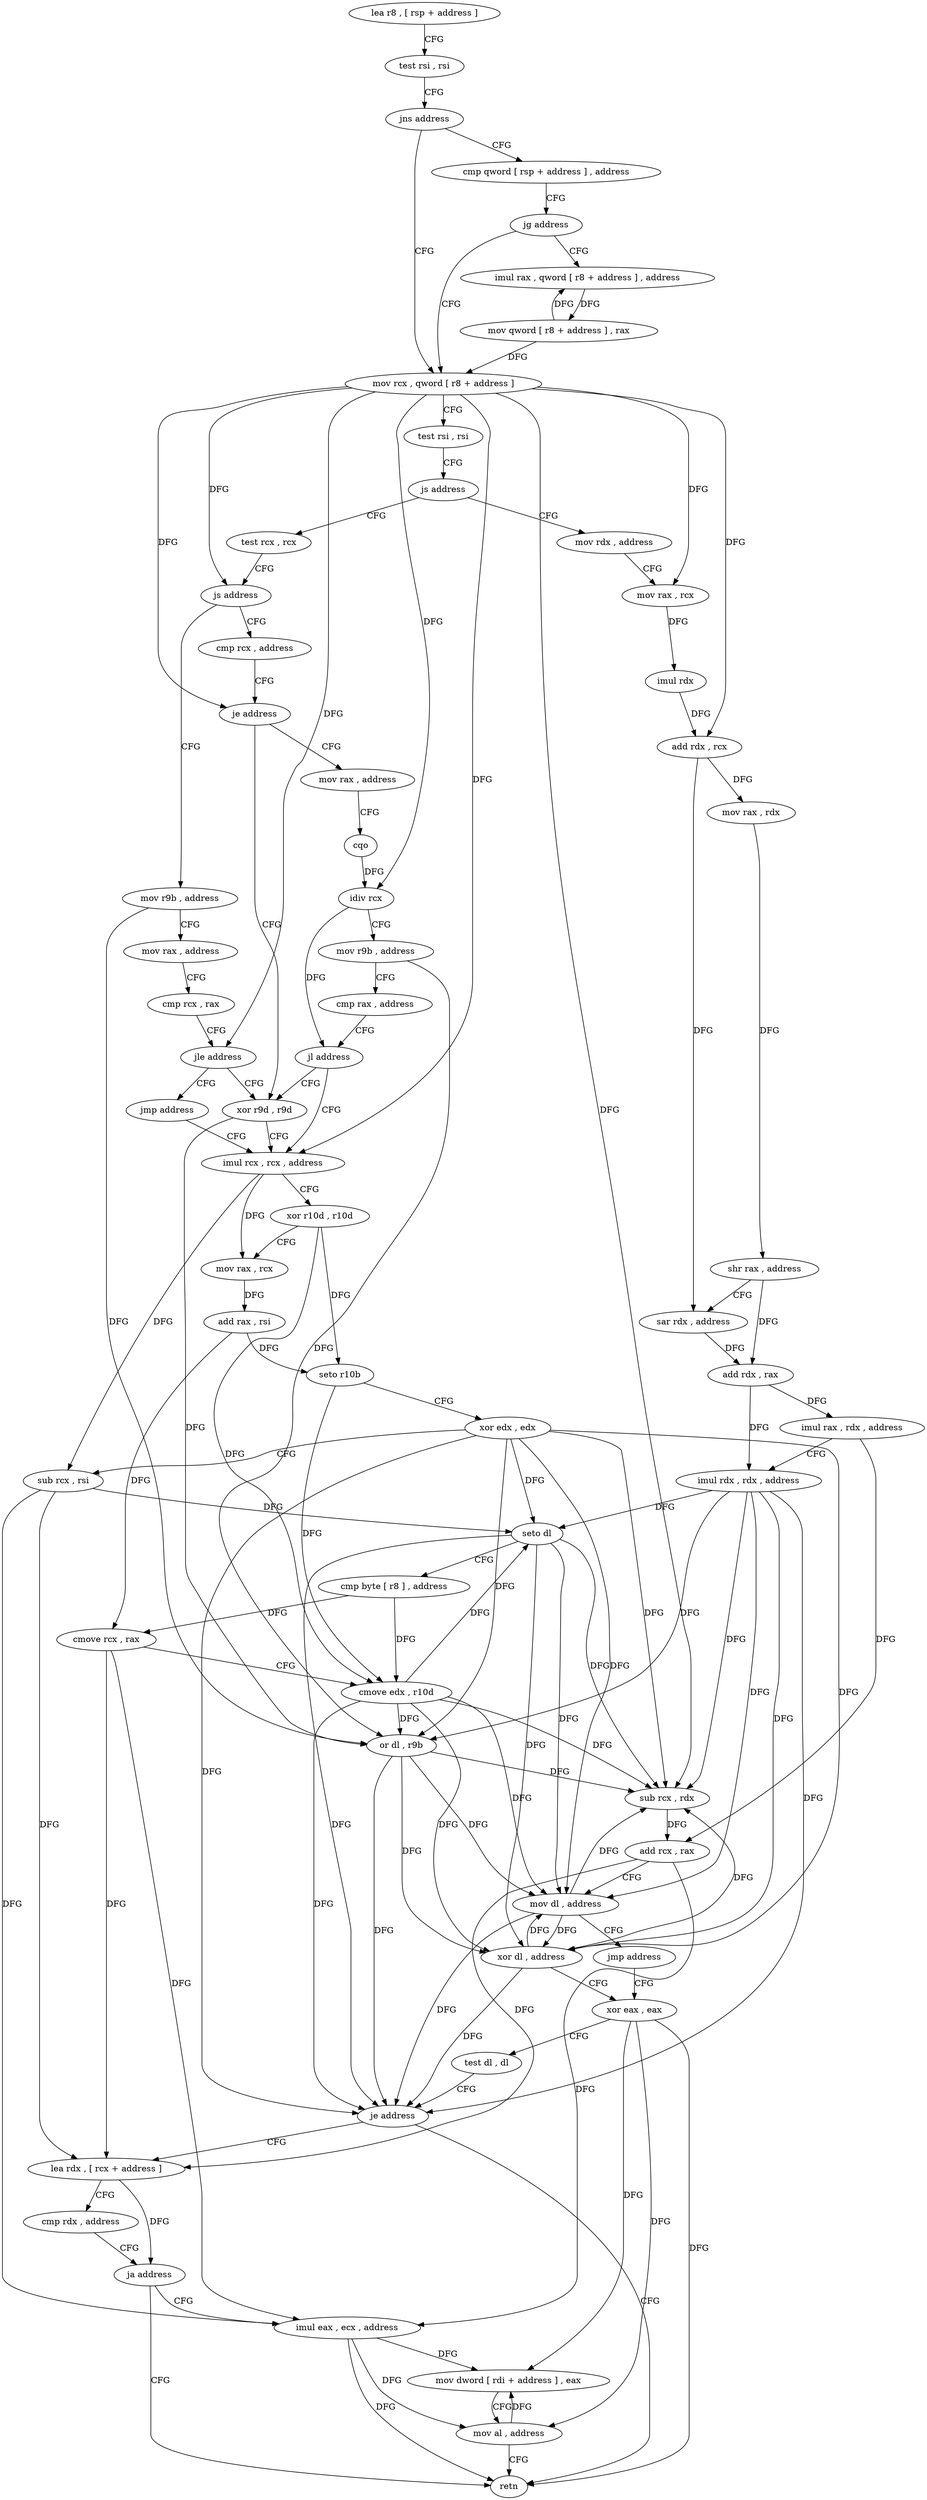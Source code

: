 digraph "func" {
"4289632" [label = "lea r8 , [ rsp + address ]" ]
"4289637" [label = "test rsi , rsi" ]
"4289640" [label = "jns address" ]
"4289659" [label = "mov rcx , qword [ r8 + address ]" ]
"4289642" [label = "cmp qword [ rsp + address ] , address" ]
"4289663" [label = "test rsi , rsi" ]
"4289666" [label = "js address" ]
"4289693" [label = "mov rdx , address" ]
"4289668" [label = "test rcx , rcx" ]
"4289648" [label = "jg address" ]
"4289650" [label = "imul rax , qword [ r8 + address ] , address" ]
"4289703" [label = "mov rax , rcx" ]
"4289706" [label = "imul rdx" ]
"4289709" [label = "add rdx , rcx" ]
"4289712" [label = "mov rax , rdx" ]
"4289715" [label = "shr rax , address" ]
"4289719" [label = "sar rdx , address" ]
"4289723" [label = "add rdx , rax" ]
"4289726" [label = "imul rax , rdx , address" ]
"4289730" [label = "imul rdx , rdx , address" ]
"4289734" [label = "sub rcx , rdx" ]
"4289737" [label = "add rcx , rax" ]
"4289740" [label = "mov dl , address" ]
"4289742" [label = "jmp address" ]
"4289820" [label = "xor eax , eax" ]
"4289671" [label = "js address" ]
"4289744" [label = "cmp rcx , address" ]
"4289673" [label = "mov r9b , address" ]
"4289655" [label = "mov qword [ r8 + address ] , rax" ]
"4289822" [label = "test dl , dl" ]
"4289824" [label = "je address" ]
"4289850" [label = "retn" ]
"4289826" [label = "lea rdx , [ rcx + address ]" ]
"4289748" [label = "je address" ]
"4289774" [label = "xor r9d , r9d" ]
"4289750" [label = "mov rax , address" ]
"4289676" [label = "mov rax , address" ]
"4289686" [label = "cmp rcx , rax" ]
"4289689" [label = "jle address" ]
"4289691" [label = "jmp address" ]
"4289833" [label = "cmp rdx , address" ]
"4289840" [label = "ja address" ]
"4289842" [label = "imul eax , ecx , address" ]
"4289777" [label = "imul rcx , rcx , address" ]
"4289760" [label = "cqo" ]
"4289762" [label = "idiv rcx" ]
"4289765" [label = "mov r9b , address" ]
"4289768" [label = "cmp rax , address" ]
"4289772" [label = "jl address" ]
"4289845" [label = "mov dword [ rdi + address ] , eax" ]
"4289848" [label = "mov al , address" ]
"4289781" [label = "xor r10d , r10d" ]
"4289784" [label = "mov rax , rcx" ]
"4289787" [label = "add rax , rsi" ]
"4289790" [label = "seto r10b" ]
"4289794" [label = "xor edx , edx" ]
"4289796" [label = "sub rcx , rsi" ]
"4289799" [label = "seto dl" ]
"4289802" [label = "cmp byte [ r8 ] , address" ]
"4289806" [label = "cmove rcx , rax" ]
"4289810" [label = "cmove edx , r10d" ]
"4289814" [label = "or dl , r9b" ]
"4289817" [label = "xor dl , address" ]
"4289632" -> "4289637" [ label = "CFG" ]
"4289637" -> "4289640" [ label = "CFG" ]
"4289640" -> "4289659" [ label = "CFG" ]
"4289640" -> "4289642" [ label = "CFG" ]
"4289659" -> "4289663" [ label = "CFG" ]
"4289659" -> "4289703" [ label = "DFG" ]
"4289659" -> "4289709" [ label = "DFG" ]
"4289659" -> "4289734" [ label = "DFG" ]
"4289659" -> "4289671" [ label = "DFG" ]
"4289659" -> "4289748" [ label = "DFG" ]
"4289659" -> "4289689" [ label = "DFG" ]
"4289659" -> "4289762" [ label = "DFG" ]
"4289659" -> "4289777" [ label = "DFG" ]
"4289642" -> "4289648" [ label = "CFG" ]
"4289663" -> "4289666" [ label = "CFG" ]
"4289666" -> "4289693" [ label = "CFG" ]
"4289666" -> "4289668" [ label = "CFG" ]
"4289693" -> "4289703" [ label = "CFG" ]
"4289668" -> "4289671" [ label = "CFG" ]
"4289648" -> "4289659" [ label = "CFG" ]
"4289648" -> "4289650" [ label = "CFG" ]
"4289650" -> "4289655" [ label = "DFG" ]
"4289703" -> "4289706" [ label = "DFG" ]
"4289706" -> "4289709" [ label = "DFG" ]
"4289709" -> "4289712" [ label = "DFG" ]
"4289709" -> "4289719" [ label = "DFG" ]
"4289712" -> "4289715" [ label = "DFG" ]
"4289715" -> "4289719" [ label = "CFG" ]
"4289715" -> "4289723" [ label = "DFG" ]
"4289719" -> "4289723" [ label = "DFG" ]
"4289723" -> "4289726" [ label = "DFG" ]
"4289723" -> "4289730" [ label = "DFG" ]
"4289726" -> "4289730" [ label = "CFG" ]
"4289726" -> "4289737" [ label = "DFG" ]
"4289730" -> "4289734" [ label = "DFG" ]
"4289730" -> "4289740" [ label = "DFG" ]
"4289730" -> "4289824" [ label = "DFG" ]
"4289730" -> "4289799" [ label = "DFG" ]
"4289730" -> "4289814" [ label = "DFG" ]
"4289730" -> "4289817" [ label = "DFG" ]
"4289734" -> "4289737" [ label = "DFG" ]
"4289737" -> "4289740" [ label = "CFG" ]
"4289737" -> "4289826" [ label = "DFG" ]
"4289737" -> "4289842" [ label = "DFG" ]
"4289740" -> "4289742" [ label = "CFG" ]
"4289740" -> "4289734" [ label = "DFG" ]
"4289740" -> "4289824" [ label = "DFG" ]
"4289740" -> "4289817" [ label = "DFG" ]
"4289742" -> "4289820" [ label = "CFG" ]
"4289820" -> "4289822" [ label = "CFG" ]
"4289820" -> "4289850" [ label = "DFG" ]
"4289820" -> "4289845" [ label = "DFG" ]
"4289820" -> "4289848" [ label = "DFG" ]
"4289671" -> "4289744" [ label = "CFG" ]
"4289671" -> "4289673" [ label = "CFG" ]
"4289744" -> "4289748" [ label = "CFG" ]
"4289673" -> "4289676" [ label = "CFG" ]
"4289673" -> "4289814" [ label = "DFG" ]
"4289655" -> "4289659" [ label = "DFG" ]
"4289655" -> "4289650" [ label = "DFG" ]
"4289822" -> "4289824" [ label = "CFG" ]
"4289824" -> "4289850" [ label = "CFG" ]
"4289824" -> "4289826" [ label = "CFG" ]
"4289826" -> "4289833" [ label = "CFG" ]
"4289826" -> "4289840" [ label = "DFG" ]
"4289748" -> "4289774" [ label = "CFG" ]
"4289748" -> "4289750" [ label = "CFG" ]
"4289774" -> "4289777" [ label = "CFG" ]
"4289774" -> "4289814" [ label = "DFG" ]
"4289750" -> "4289760" [ label = "CFG" ]
"4289676" -> "4289686" [ label = "CFG" ]
"4289686" -> "4289689" [ label = "CFG" ]
"4289689" -> "4289774" [ label = "CFG" ]
"4289689" -> "4289691" [ label = "CFG" ]
"4289691" -> "4289777" [ label = "CFG" ]
"4289833" -> "4289840" [ label = "CFG" ]
"4289840" -> "4289850" [ label = "CFG" ]
"4289840" -> "4289842" [ label = "CFG" ]
"4289842" -> "4289845" [ label = "DFG" ]
"4289842" -> "4289850" [ label = "DFG" ]
"4289842" -> "4289848" [ label = "DFG" ]
"4289777" -> "4289781" [ label = "CFG" ]
"4289777" -> "4289784" [ label = "DFG" ]
"4289777" -> "4289796" [ label = "DFG" ]
"4289760" -> "4289762" [ label = "DFG" ]
"4289762" -> "4289765" [ label = "CFG" ]
"4289762" -> "4289772" [ label = "DFG" ]
"4289765" -> "4289768" [ label = "CFG" ]
"4289765" -> "4289814" [ label = "DFG" ]
"4289768" -> "4289772" [ label = "CFG" ]
"4289772" -> "4289777" [ label = "CFG" ]
"4289772" -> "4289774" [ label = "CFG" ]
"4289845" -> "4289848" [ label = "CFG" ]
"4289848" -> "4289850" [ label = "CFG" ]
"4289848" -> "4289845" [ label = "DFG" ]
"4289781" -> "4289784" [ label = "CFG" ]
"4289781" -> "4289790" [ label = "DFG" ]
"4289781" -> "4289810" [ label = "DFG" ]
"4289784" -> "4289787" [ label = "DFG" ]
"4289787" -> "4289790" [ label = "DFG" ]
"4289787" -> "4289806" [ label = "DFG" ]
"4289790" -> "4289794" [ label = "CFG" ]
"4289790" -> "4289810" [ label = "DFG" ]
"4289794" -> "4289796" [ label = "CFG" ]
"4289794" -> "4289734" [ label = "DFG" ]
"4289794" -> "4289740" [ label = "DFG" ]
"4289794" -> "4289824" [ label = "DFG" ]
"4289794" -> "4289799" [ label = "DFG" ]
"4289794" -> "4289814" [ label = "DFG" ]
"4289794" -> "4289817" [ label = "DFG" ]
"4289796" -> "4289799" [ label = "DFG" ]
"4289796" -> "4289826" [ label = "DFG" ]
"4289796" -> "4289842" [ label = "DFG" ]
"4289799" -> "4289802" [ label = "CFG" ]
"4289799" -> "4289734" [ label = "DFG" ]
"4289799" -> "4289740" [ label = "DFG" ]
"4289799" -> "4289824" [ label = "DFG" ]
"4289799" -> "4289817" [ label = "DFG" ]
"4289802" -> "4289806" [ label = "DFG" ]
"4289802" -> "4289810" [ label = "DFG" ]
"4289806" -> "4289810" [ label = "CFG" ]
"4289806" -> "4289826" [ label = "DFG" ]
"4289806" -> "4289842" [ label = "DFG" ]
"4289810" -> "4289814" [ label = "DFG" ]
"4289810" -> "4289734" [ label = "DFG" ]
"4289810" -> "4289740" [ label = "DFG" ]
"4289810" -> "4289824" [ label = "DFG" ]
"4289810" -> "4289799" [ label = "DFG" ]
"4289810" -> "4289817" [ label = "DFG" ]
"4289814" -> "4289817" [ label = "DFG" ]
"4289814" -> "4289734" [ label = "DFG" ]
"4289814" -> "4289740" [ label = "DFG" ]
"4289814" -> "4289824" [ label = "DFG" ]
"4289817" -> "4289820" [ label = "CFG" ]
"4289817" -> "4289734" [ label = "DFG" ]
"4289817" -> "4289740" [ label = "DFG" ]
"4289817" -> "4289824" [ label = "DFG" ]
}
